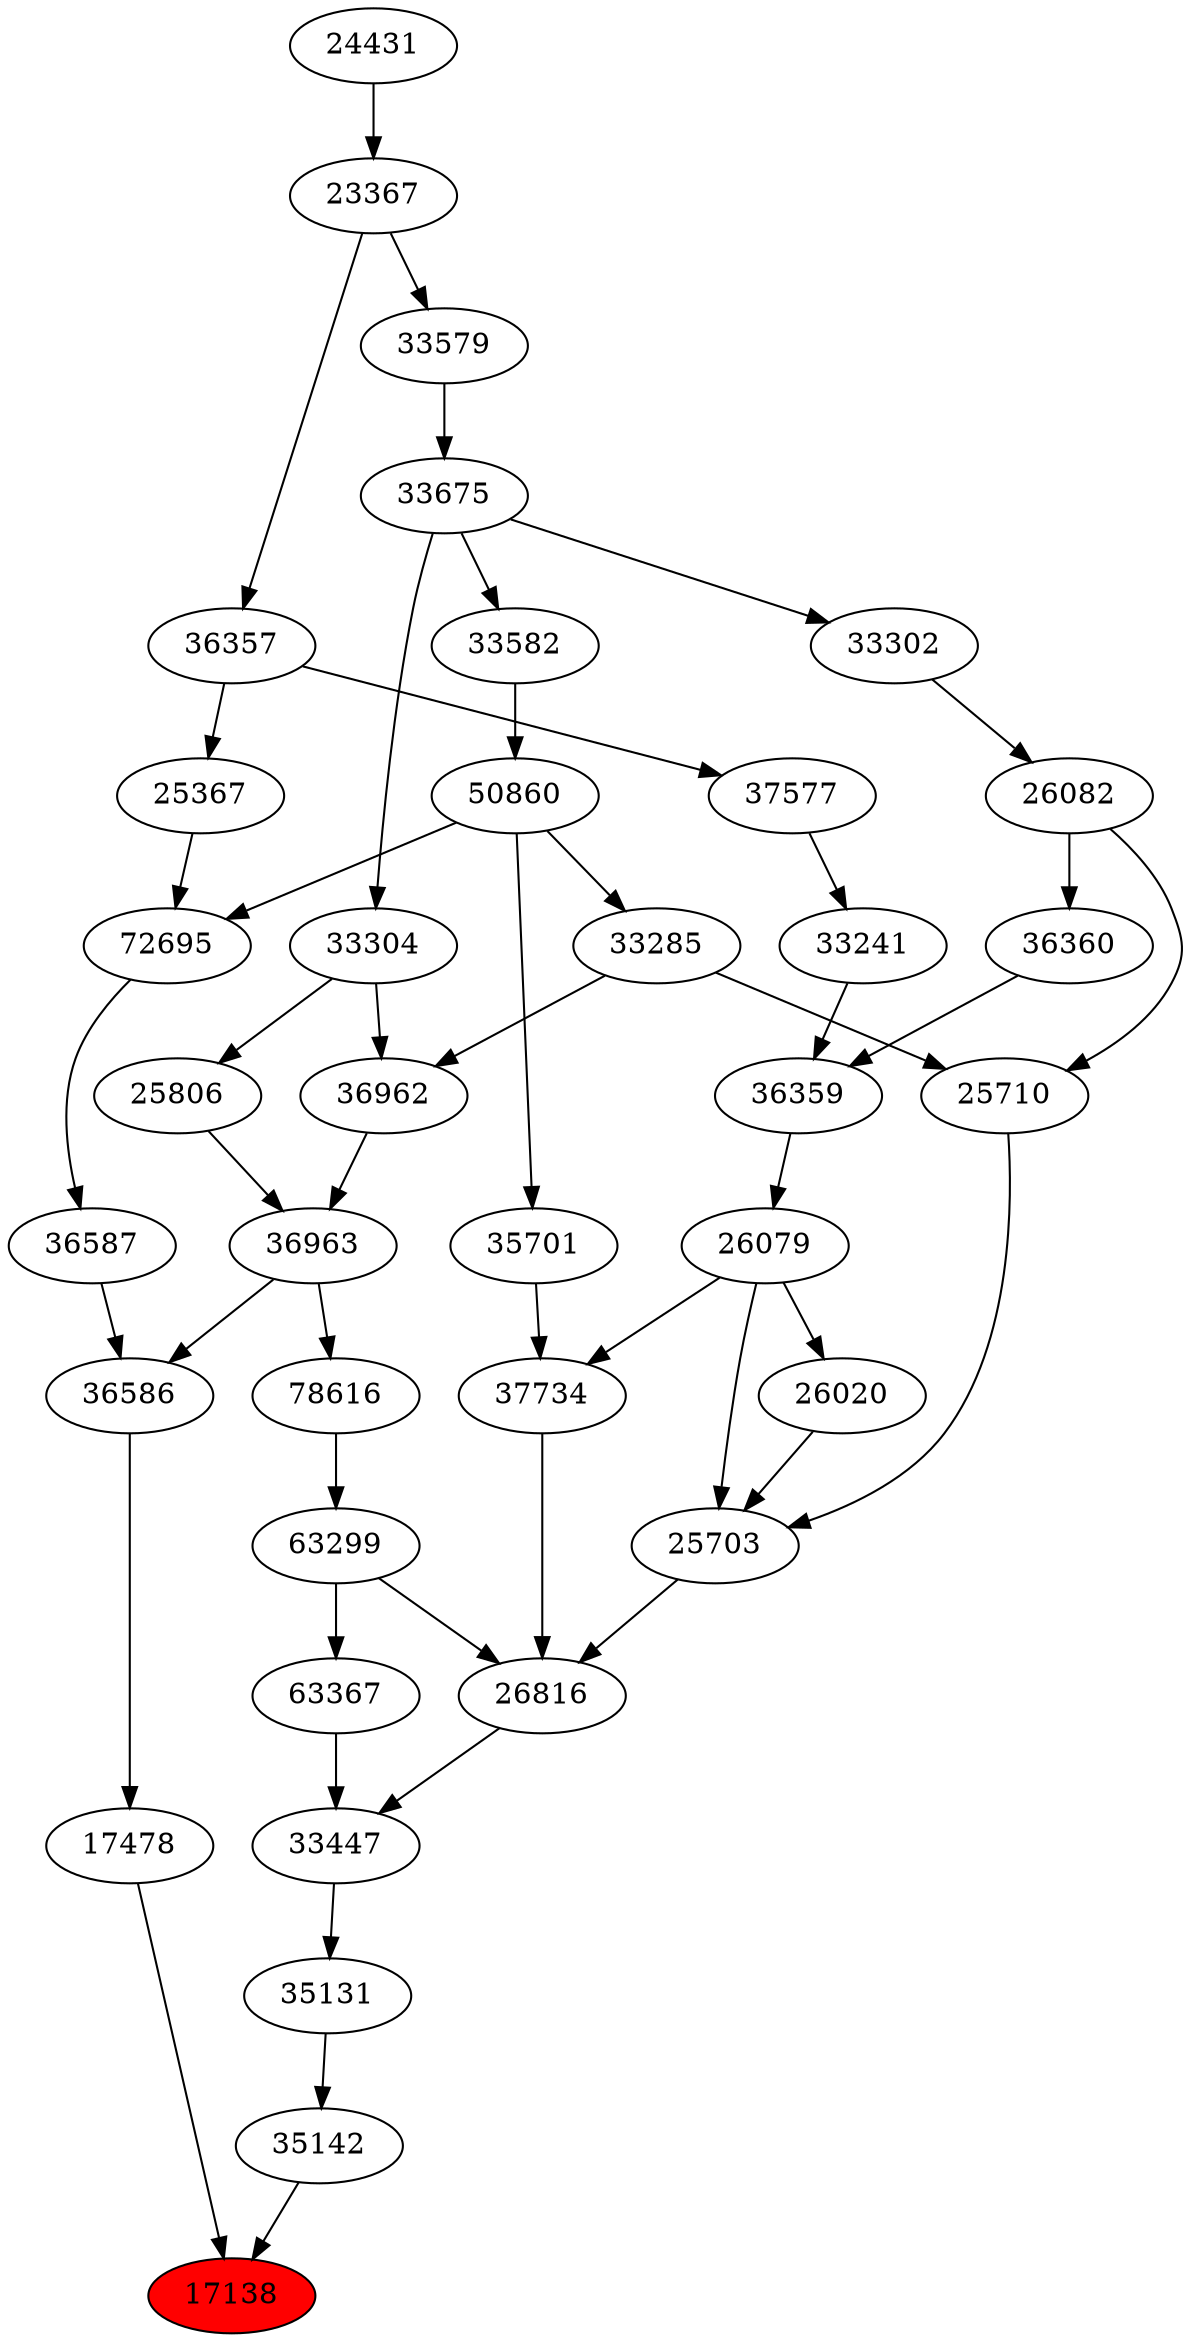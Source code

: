 strict digraph{ 
17138 [label="17138" fillcolor=red style=filled]
35142 -> 17138
17478 -> 17138
35142 [label="35142"]
35131 -> 35142
17478 [label="17478"]
36586 -> 17478
35131 [label="35131"]
33447 -> 35131
36586 [label="36586"]
36587 -> 36586
36963 -> 36586
33447 [label="33447"]
63367 -> 33447
26816 -> 33447
36587 [label="36587"]
72695 -> 36587
36963 [label="36963"]
36962 -> 36963
25806 -> 36963
63367 [label="63367"]
63299 -> 63367
26816 [label="26816"]
25703 -> 26816
37734 -> 26816
63299 -> 26816
72695 [label="72695"]
50860 -> 72695
25367 -> 72695
36962 [label="36962"]
33285 -> 36962
33304 -> 36962
25806 [label="25806"]
33304 -> 25806
63299 [label="63299"]
78616 -> 63299
25703 [label="25703"]
26020 -> 25703
26079 -> 25703
25710 -> 25703
37734 [label="37734"]
26079 -> 37734
35701 -> 37734
50860 [label="50860"]
33582 -> 50860
25367 [label="25367"]
36357 -> 25367
33285 [label="33285"]
50860 -> 33285
33304 [label="33304"]
33675 -> 33304
78616 [label="78616"]
36963 -> 78616
26020 [label="26020"]
26079 -> 26020
26079 [label="26079"]
36359 -> 26079
25710 [label="25710"]
26082 -> 25710
33285 -> 25710
35701 [label="35701"]
50860 -> 35701
33582 [label="33582"]
33675 -> 33582
36357 [label="36357"]
23367 -> 36357
33675 [label="33675"]
33579 -> 33675
36359 [label="36359"]
33241 -> 36359
36360 -> 36359
26082 [label="26082"]
33302 -> 26082
23367 [label="23367"]
24431 -> 23367
33579 [label="33579"]
23367 -> 33579
33241 [label="33241"]
37577 -> 33241
36360 [label="36360"]
26082 -> 36360
33302 [label="33302"]
33675 -> 33302
24431 [label="24431"]
37577 [label="37577"]
36357 -> 37577
}